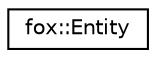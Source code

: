 digraph "Graphical Class Hierarchy"
{
 // LATEX_PDF_SIZE
  edge [fontname="Helvetica",fontsize="10",labelfontname="Helvetica",labelfontsize="10"];
  node [fontname="Helvetica",fontsize="10",shape=record];
  rankdir="LR";
  Node0 [label="fox::Entity",height=0.2,width=0.4,color="black", fillcolor="white", style="filled",URL="$classfox_1_1Entity.html",tooltip=" "];
}
